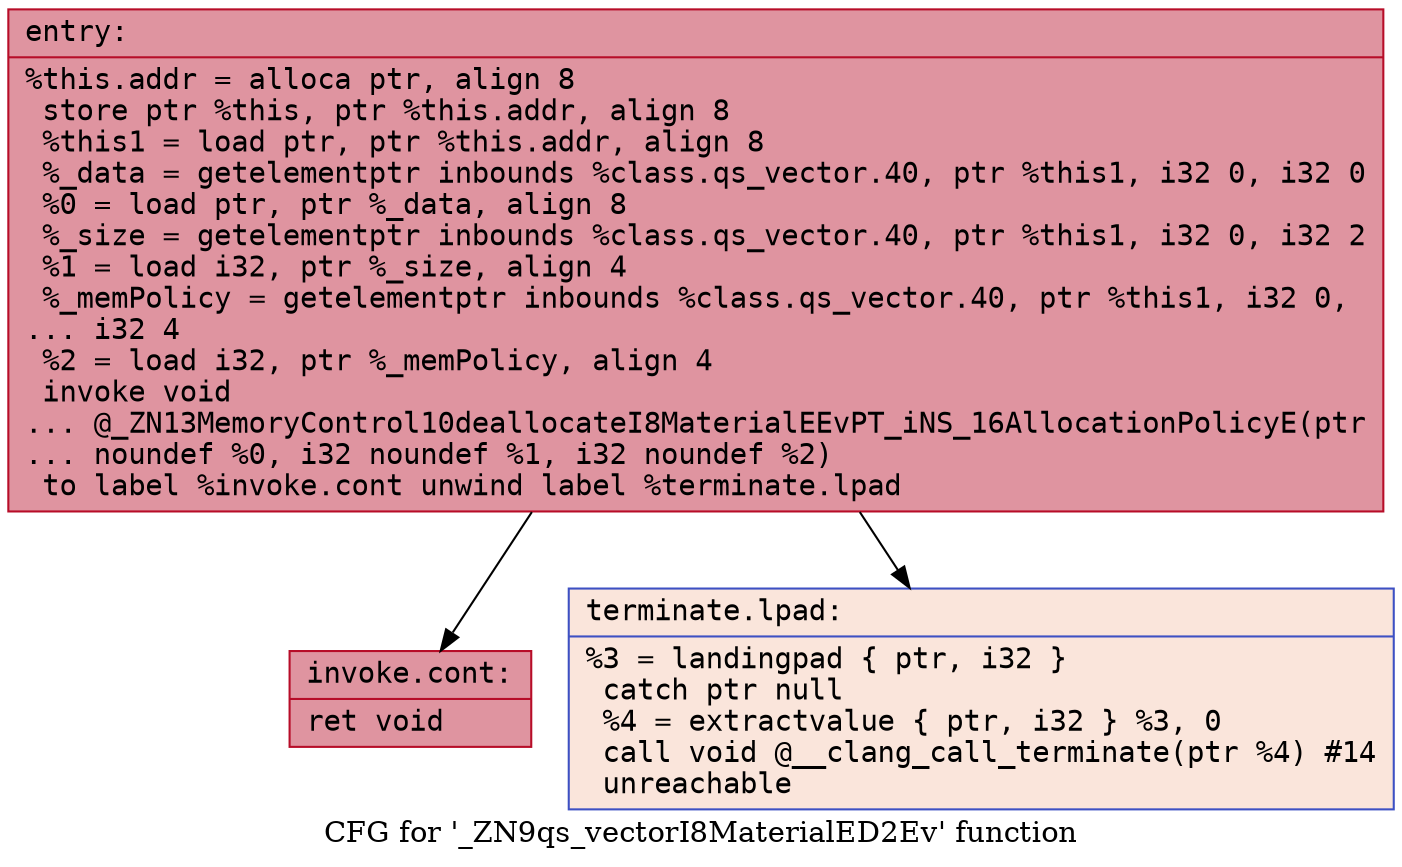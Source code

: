 digraph "CFG for '_ZN9qs_vectorI8MaterialED2Ev' function" {
	label="CFG for '_ZN9qs_vectorI8MaterialED2Ev' function";

	Node0x564271a6eed0 [shape=record,color="#b70d28ff", style=filled, fillcolor="#b70d2870" fontname="Courier",label="{entry:\l|  %this.addr = alloca ptr, align 8\l  store ptr %this, ptr %this.addr, align 8\l  %this1 = load ptr, ptr %this.addr, align 8\l  %_data = getelementptr inbounds %class.qs_vector.40, ptr %this1, i32 0, i32 0\l  %0 = load ptr, ptr %_data, align 8\l  %_size = getelementptr inbounds %class.qs_vector.40, ptr %this1, i32 0, i32 2\l  %1 = load i32, ptr %_size, align 4\l  %_memPolicy = getelementptr inbounds %class.qs_vector.40, ptr %this1, i32 0,\l... i32 4\l  %2 = load i32, ptr %_memPolicy, align 4\l  invoke void\l... @_ZN13MemoryControl10deallocateI8MaterialEEvPT_iNS_16AllocationPolicyE(ptr\l... noundef %0, i32 noundef %1, i32 noundef %2)\l          to label %invoke.cont unwind label %terminate.lpad\l}"];
	Node0x564271a6eed0 -> Node0x564271a6f490[tooltip="entry -> invoke.cont\nProbability 100.00%" ];
	Node0x564271a6eed0 -> Node0x564271a6f510[tooltip="entry -> terminate.lpad\nProbability 0.00%" ];
	Node0x564271a6f490 [shape=record,color="#b70d28ff", style=filled, fillcolor="#b70d2870" fontname="Courier",label="{invoke.cont:\l|  ret void\l}"];
	Node0x564271a6f510 [shape=record,color="#3d50c3ff", style=filled, fillcolor="#f4c5ad70" fontname="Courier",label="{terminate.lpad:\l|  %3 = landingpad \{ ptr, i32 \}\l          catch ptr null\l  %4 = extractvalue \{ ptr, i32 \} %3, 0\l  call void @__clang_call_terminate(ptr %4) #14\l  unreachable\l}"];
}
